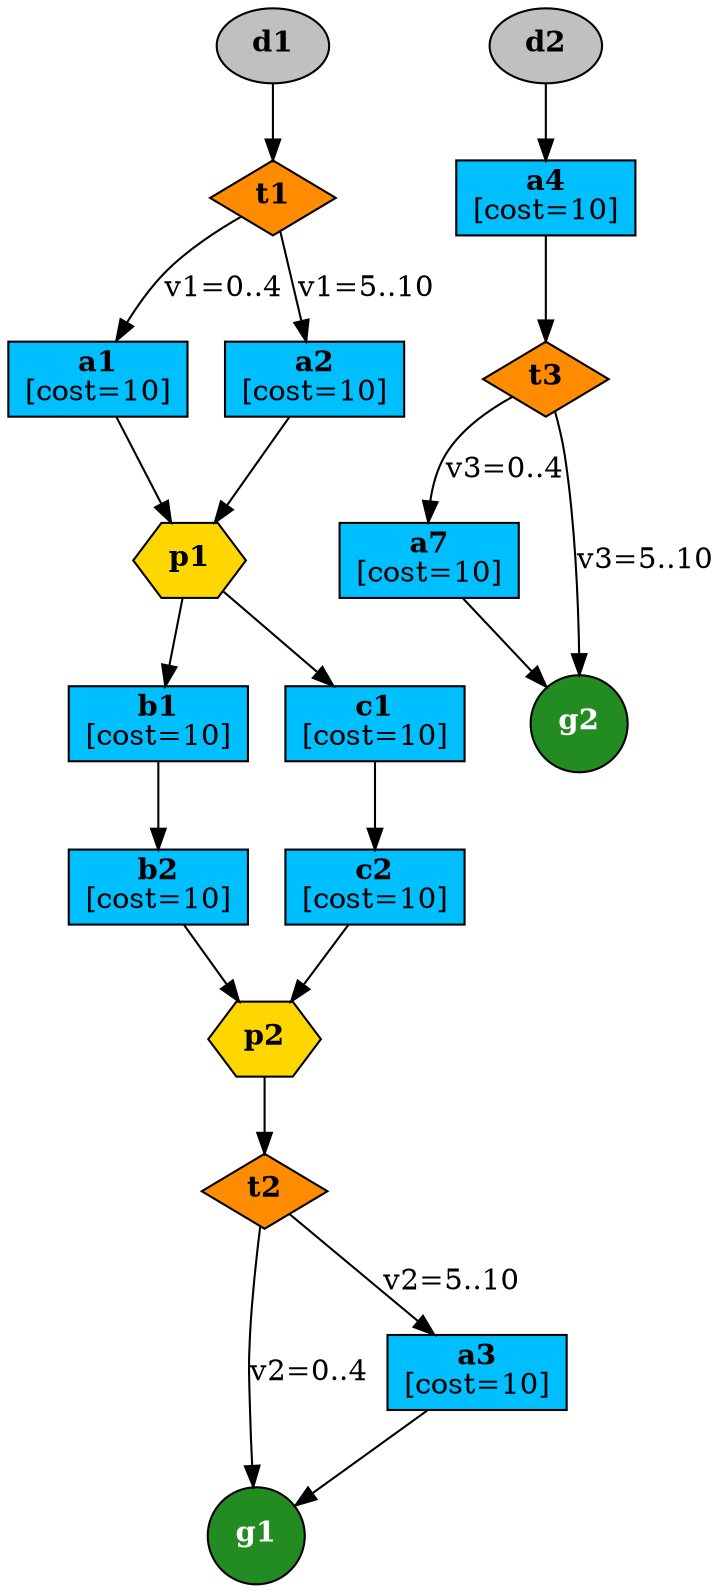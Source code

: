digraph test_5 {
	d1 [label=<<b>d1</b>> fillcolor=grey fontcolor=black shape=oval style=filled]
	d1 -> t1 [label=""]
	d2 [label=<<b>d2</b>> fillcolor=grey fontcolor=black shape=oval style=filled]
	d2 -> a4 [label=""]
	t1 [label=<<b>t1</b>> fillcolor=darkorange fontcolor=black shape=diamond style=filled]
	t1 -> a1 [label="v1=0..4"]
	t1 -> a2 [label="v1=5..10"]
	t2 [label=<<b>t2</b>> fillcolor=darkorange fontcolor=black shape=diamond style=filled]
	t2 -> g1 [label="v2=0..4"]
	t2 -> a3 [label="v2=5..10"]
	t3 [label=<<b>t3</b>> fillcolor=darkorange fontcolor=black shape=diamond style=filled]
	t3 -> a7 [label="v3=0..4"]
	t3 -> g2 [label="v3=5..10"]
	a1 [label=<<b>a1</b><br/>[cost=10]> fillcolor=deepskyblue fontcolor=black shape=box style=filled]
	a1 -> p1 [label=""]
	a2 [label=<<b>a2</b><br/>[cost=10]> fillcolor=deepskyblue fontcolor=black shape=box style=filled]
	a2 -> p1 [label=""]
	a3 [label=<<b>a3</b><br/>[cost=10]> fillcolor=deepskyblue fontcolor=black shape=box style=filled]
	a3 -> g1 [label=""]
	a7 [label=<<b>a7</b><br/>[cost=10]> fillcolor=deepskyblue fontcolor=black shape=box style=filled]
	a7 -> g2 [label=""]
	a4 [label=<<b>a4</b><br/>[cost=10]> fillcolor=deepskyblue fontcolor=black shape=box style=filled]
	a4 -> t3 [label=""]
	b1 [label=<<b>b1</b><br/>[cost=10]> fillcolor=deepskyblue fontcolor=black shape=box style=filled]
	b1 -> b2 [label=""]
	b2 [label=<<b>b2</b><br/>[cost=10]> fillcolor=deepskyblue fontcolor=black shape=box style=filled]
	b2 -> p2 [label=""]
	c1 [label=<<b>c1</b><br/>[cost=10]> fillcolor=deepskyblue fontcolor=black shape=box style=filled]
	c1 -> c2 [label=""]
	c2 [label=<<b>c2</b><br/>[cost=10]> fillcolor=deepskyblue fontcolor=black shape=box style=filled]
	c2 -> p2 [label=""]
	p1 [label=<<b>p1</b>> fillcolor=gold fontcolor=black shape=hexagon style=filled]
	p1 -> b1 [label=""]
	p1 -> c1 [label=""]
	p2 [label=<<b>p2</b>> fillcolor=gold fontcolor=black shape=hexagon style=filled]
	p2 -> t2 [label=""]
	g1 [label=<<b>g1</b>> fillcolor=forestgreen fontcolor=white shape=circle style=filled]
	g2 [label=<<b>g2</b>> fillcolor=forestgreen fontcolor=white shape=circle style=filled]
}
